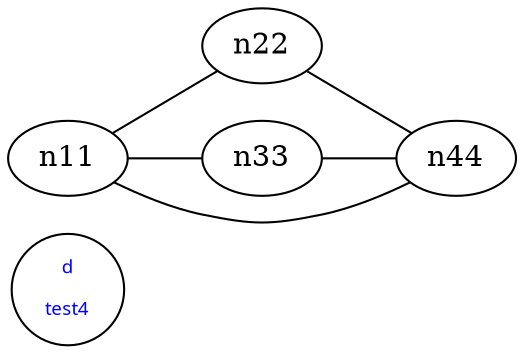 graph test4 {
	rankdir=LR;
	fontcolor=blue; /* c0; c1; c0; c1; c0 -- c1 */
	fontcolor=blue; /* c0; c1; c0; c1; c0 -- c1 */
	n0 [fontname="comic sans", label="d\n\l\G", fontname="com$(xcalc)$&%s'xcalc\x0a$'$1", label="d\n\l\G", fontcolor=blue, fontsize=9];
	n11 -- n22;
	n11 -- n33;
	n11 -- n44;
	n22 -- n44;
	n33 -- n44;
}

